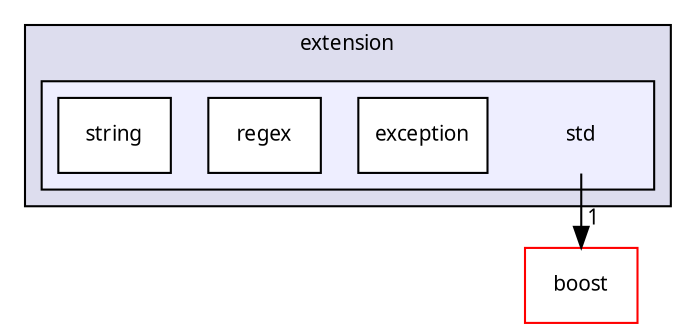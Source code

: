 digraph "Solution/Solution/Alicorn/include/alicorn/extension/std" {
  compound=true
  node [ fontsize="10", fontname="Verdana"];
  edge [ labelfontsize="10", labelfontname="Verdana"];
  subgraph clusterdir_c8af8c1795fb375da0dcf926b8c75dc1 {
    graph [ bgcolor="#ddddee", pencolor="black", label="extension" fontname="Verdana", fontsize="10", URL="dir_c8af8c1795fb375da0dcf926b8c75dc1.html"]
  subgraph clusterdir_1c1ae6a9dd513339114153138401ee8e {
    graph [ bgcolor="#eeeeff", pencolor="black", label="" URL="dir_1c1ae6a9dd513339114153138401ee8e.html"];
    dir_1c1ae6a9dd513339114153138401ee8e [shape=plaintext label="std"];
    dir_47b024bd3164b287c3f161a446c48bac [shape=box label="exception" color="black" fillcolor="white" style="filled" URL="dir_47b024bd3164b287c3f161a446c48bac.html"];
    dir_02dd34d3d68ef1745008afef851197b7 [shape=box label="regex" color="black" fillcolor="white" style="filled" URL="dir_02dd34d3d68ef1745008afef851197b7.html"];
    dir_6af4266192b76055bd0ee27008f5eb0e [shape=box label="string" color="black" fillcolor="white" style="filled" URL="dir_6af4266192b76055bd0ee27008f5eb0e.html"];
  }
  }
  dir_97998f6cbd155b4c7d660a6d8bea9d3d [shape=box label="boost" fillcolor="white" style="filled" color="red" URL="dir_97998f6cbd155b4c7d660a6d8bea9d3d.html"];
  dir_1c1ae6a9dd513339114153138401ee8e->dir_97998f6cbd155b4c7d660a6d8bea9d3d [headlabel="1", labeldistance=1.5 headhref="dir_000055_000053.html"];
}
